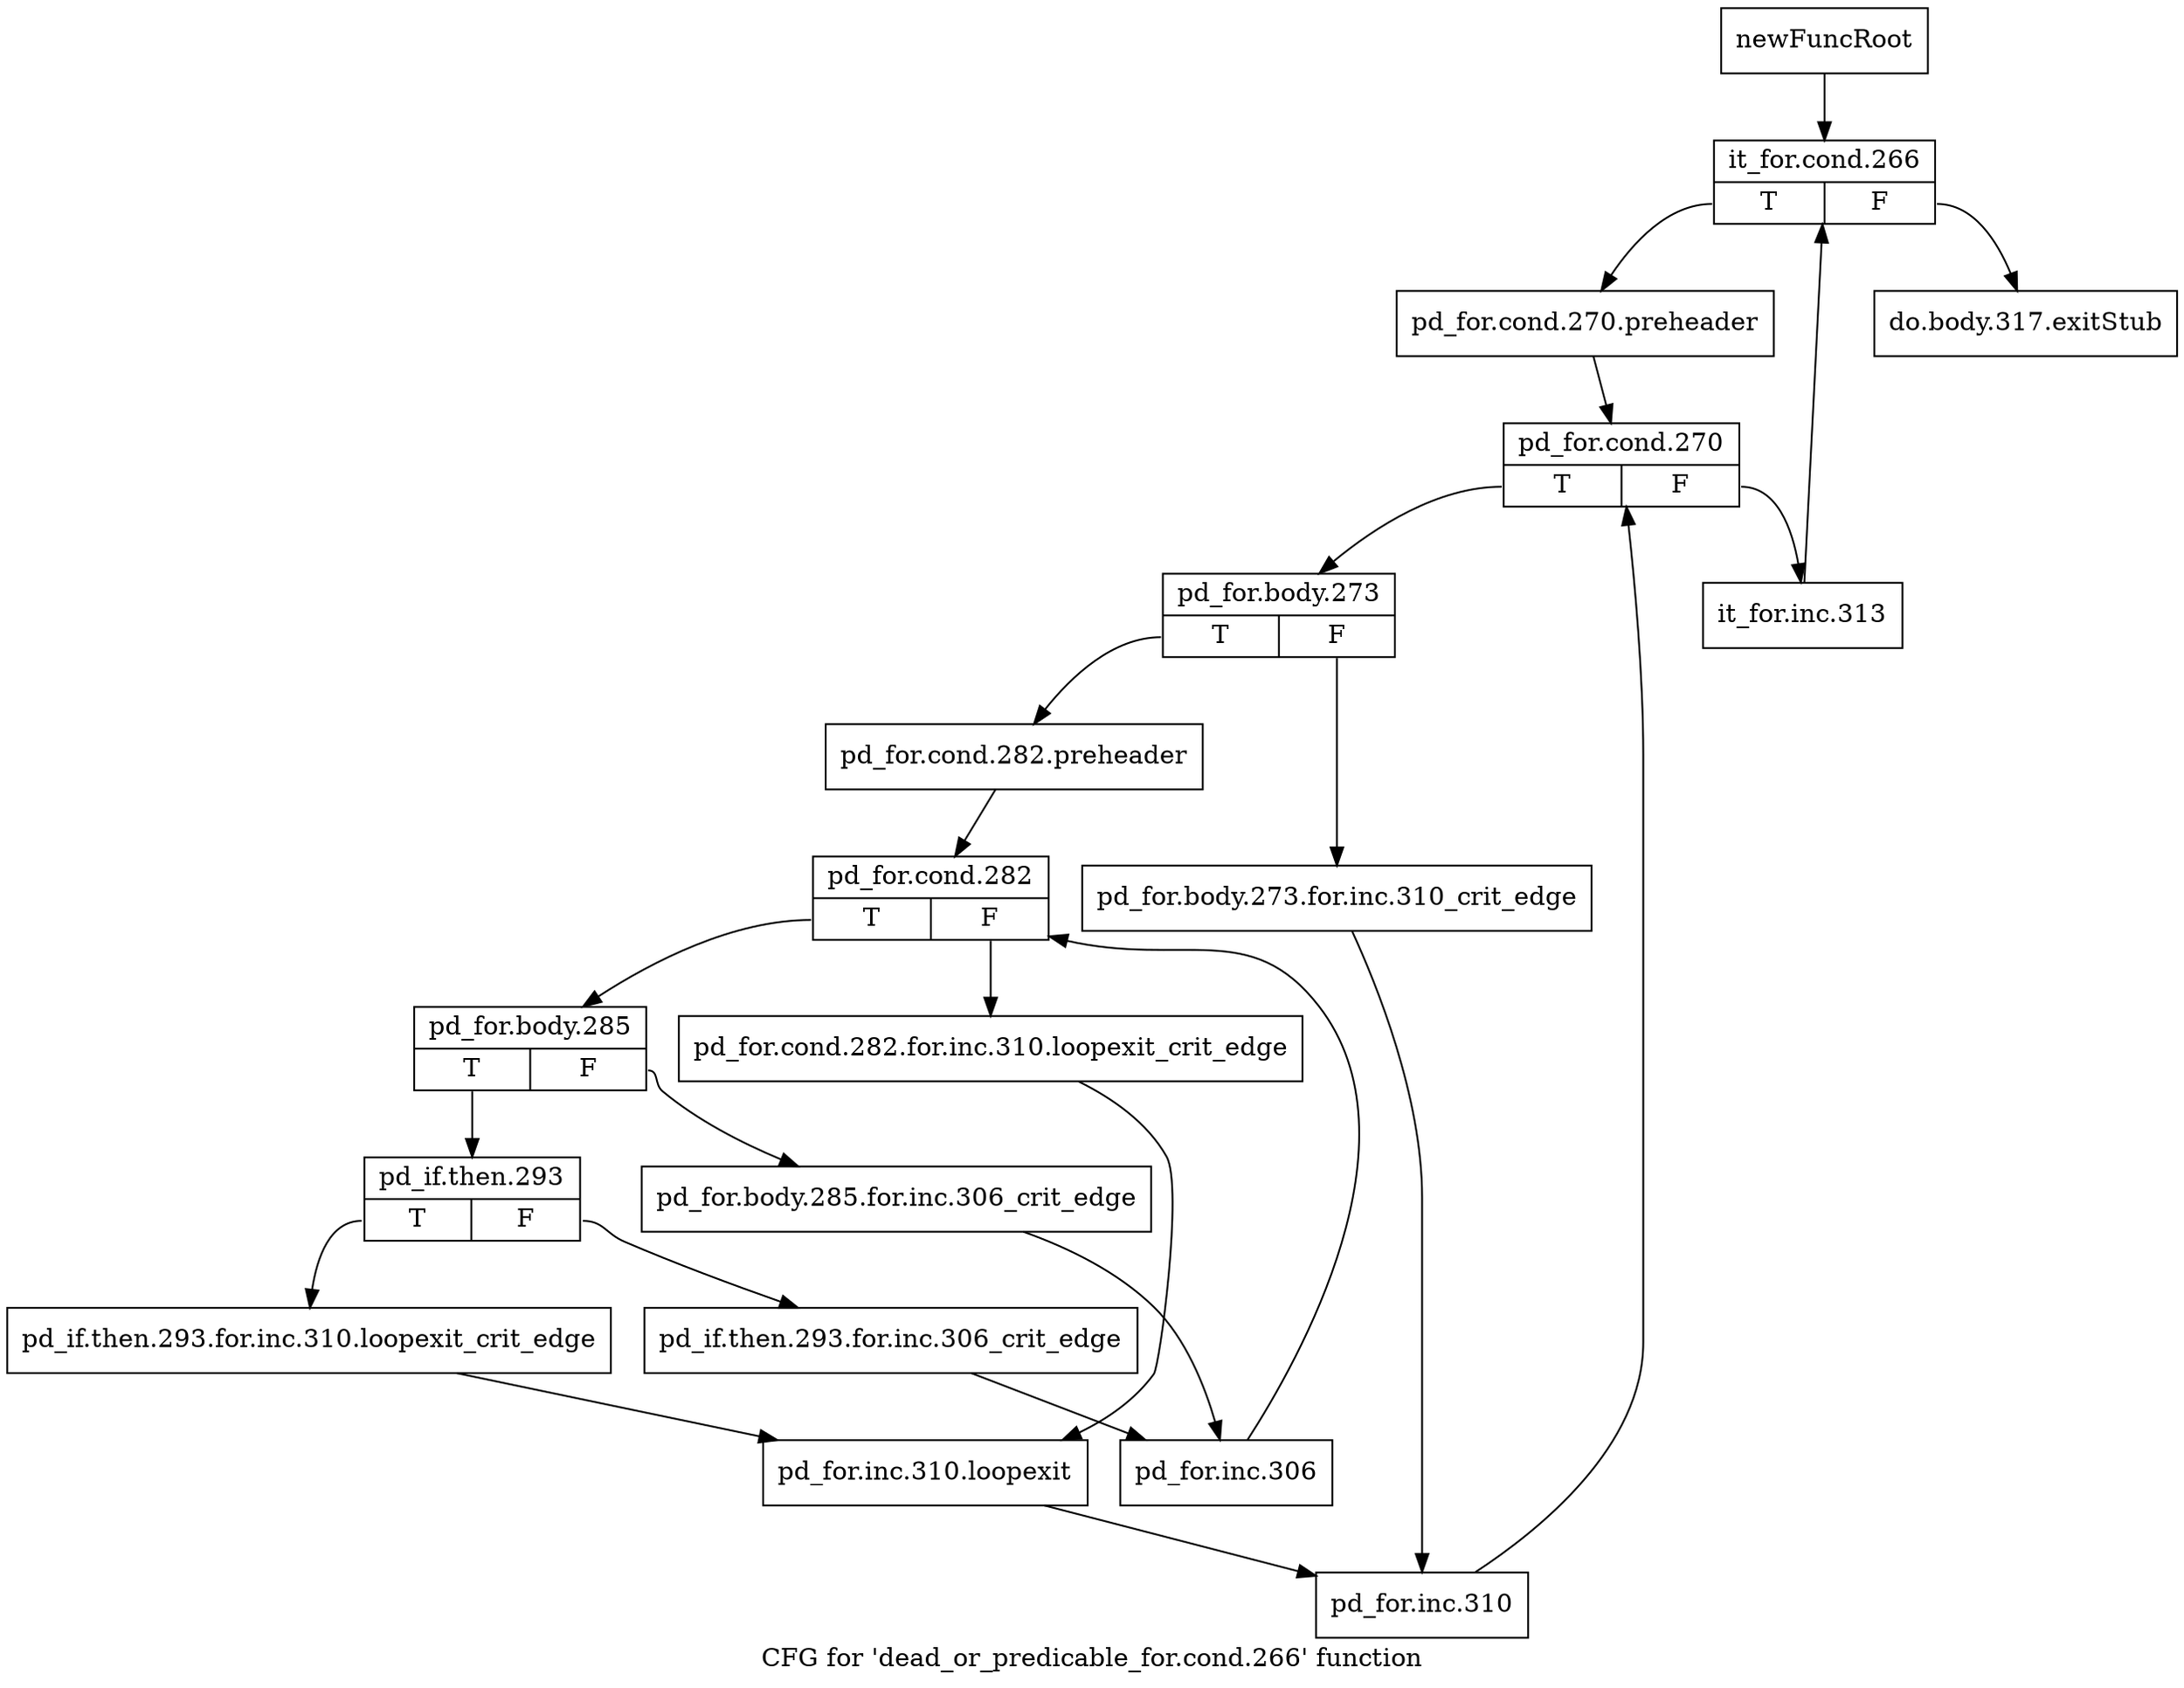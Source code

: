 digraph "CFG for 'dead_or_predicable_for.cond.266' function" {
	label="CFG for 'dead_or_predicable_for.cond.266' function";

	Node0xb2d1960 [shape=record,label="{newFuncRoot}"];
	Node0xb2d1960 -> Node0xb2d1a00;
	Node0xb2d19b0 [shape=record,label="{do.body.317.exitStub}"];
	Node0xb2d1a00 [shape=record,label="{it_for.cond.266|{<s0>T|<s1>F}}"];
	Node0xb2d1a00:s0 -> Node0xb2d1a50;
	Node0xb2d1a00:s1 -> Node0xb2d19b0;
	Node0xb2d1a50 [shape=record,label="{pd_for.cond.270.preheader}"];
	Node0xb2d1a50 -> Node0xb2d1aa0;
	Node0xb2d1aa0 [shape=record,label="{pd_for.cond.270|{<s0>T|<s1>F}}"];
	Node0xb2d1aa0:s0 -> Node0xb2d1b40;
	Node0xb2d1aa0:s1 -> Node0xb2d1af0;
	Node0xb2d1af0 [shape=record,label="{it_for.inc.313}"];
	Node0xb2d1af0 -> Node0xb2d1a00;
	Node0xb2d1b40 [shape=record,label="{pd_for.body.273|{<s0>T|<s1>F}}"];
	Node0xb2d1b40:s0 -> Node0xb2d1be0;
	Node0xb2d1b40:s1 -> Node0xb2d1b90;
	Node0xb2d1b90 [shape=record,label="{pd_for.body.273.for.inc.310_crit_edge}"];
	Node0xb2d1b90 -> Node0xb2d1f00;
	Node0xb2d1be0 [shape=record,label="{pd_for.cond.282.preheader}"];
	Node0xb2d1be0 -> Node0xb2d1c30;
	Node0xb2d1c30 [shape=record,label="{pd_for.cond.282|{<s0>T|<s1>F}}"];
	Node0xb2d1c30:s0 -> Node0xb2d1cd0;
	Node0xb2d1c30:s1 -> Node0xb2d1c80;
	Node0xb2d1c80 [shape=record,label="{pd_for.cond.282.for.inc.310.loopexit_crit_edge}"];
	Node0xb2d1c80 -> Node0xb2d1eb0;
	Node0xb2d1cd0 [shape=record,label="{pd_for.body.285|{<s0>T|<s1>F}}"];
	Node0xb2d1cd0:s0 -> Node0xb2d1d70;
	Node0xb2d1cd0:s1 -> Node0xb2d1d20;
	Node0xb2d1d20 [shape=record,label="{pd_for.body.285.for.inc.306_crit_edge}"];
	Node0xb2d1d20 -> Node0xb2d1e10;
	Node0xb2d1d70 [shape=record,label="{pd_if.then.293|{<s0>T|<s1>F}}"];
	Node0xb2d1d70:s0 -> Node0xb2d1e60;
	Node0xb2d1d70:s1 -> Node0xb2d1dc0;
	Node0xb2d1dc0 [shape=record,label="{pd_if.then.293.for.inc.306_crit_edge}"];
	Node0xb2d1dc0 -> Node0xb2d1e10;
	Node0xb2d1e10 [shape=record,label="{pd_for.inc.306}"];
	Node0xb2d1e10 -> Node0xb2d1c30;
	Node0xb2d1e60 [shape=record,label="{pd_if.then.293.for.inc.310.loopexit_crit_edge}"];
	Node0xb2d1e60 -> Node0xb2d1eb0;
	Node0xb2d1eb0 [shape=record,label="{pd_for.inc.310.loopexit}"];
	Node0xb2d1eb0 -> Node0xb2d1f00;
	Node0xb2d1f00 [shape=record,label="{pd_for.inc.310}"];
	Node0xb2d1f00 -> Node0xb2d1aa0;
}
